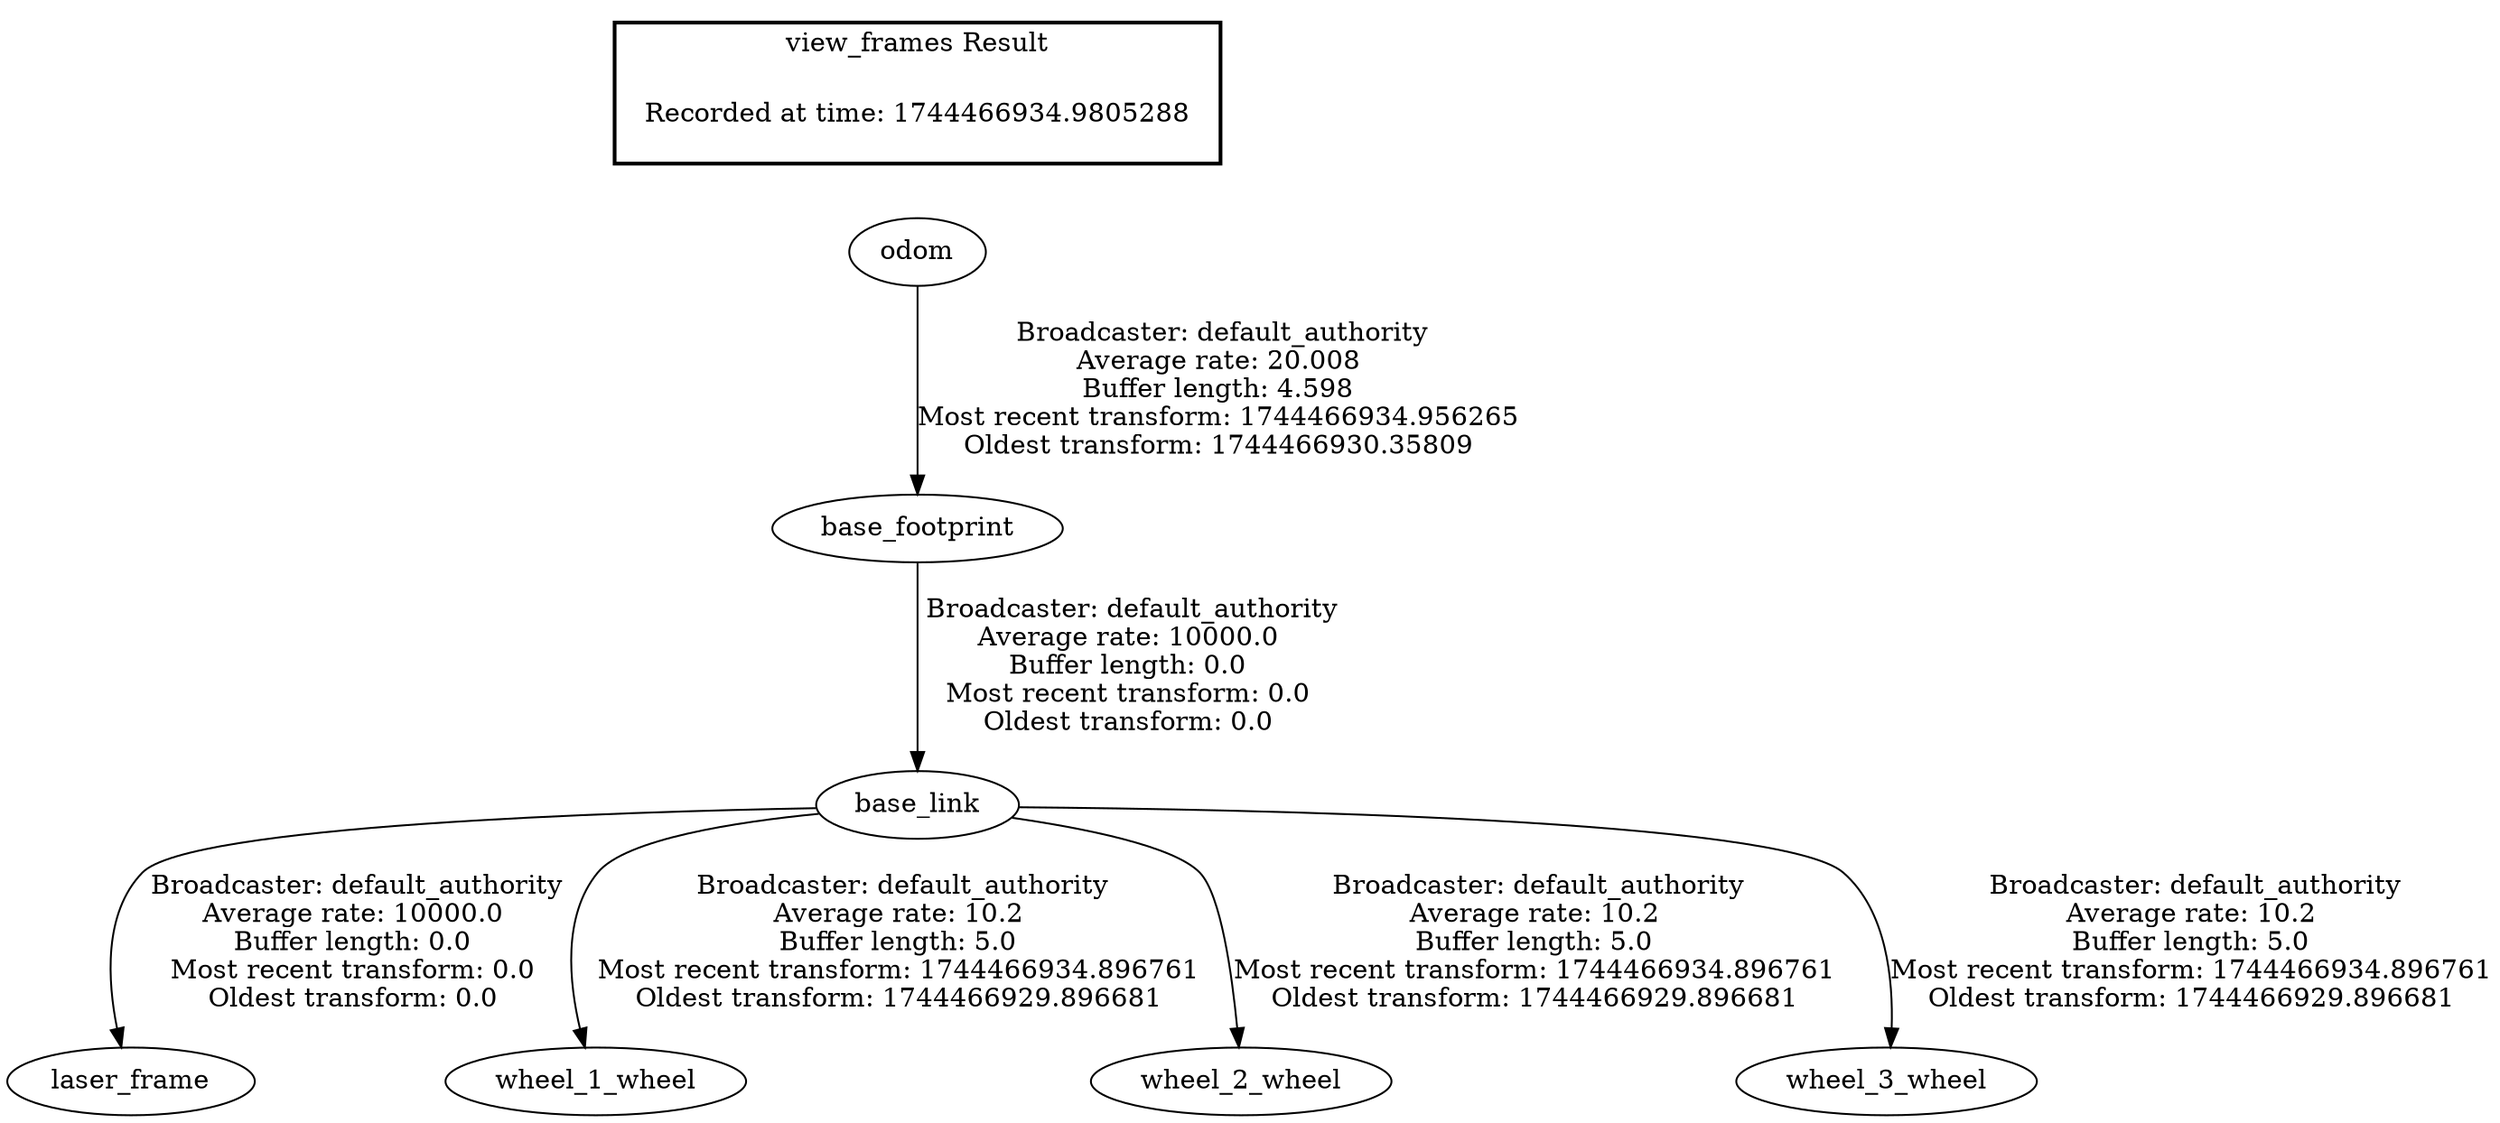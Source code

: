 digraph G {
"base_footprint" -> "base_link"[label=" Broadcaster: default_authority\nAverage rate: 10000.0\nBuffer length: 0.0\nMost recent transform: 0.0\nOldest transform: 0.0\n"];
"odom" -> "base_footprint"[label=" Broadcaster: default_authority\nAverage rate: 20.008\nBuffer length: 4.598\nMost recent transform: 1744466934.956265\nOldest transform: 1744466930.35809\n"];
"base_link" -> "laser_frame"[label=" Broadcaster: default_authority\nAverage rate: 10000.0\nBuffer length: 0.0\nMost recent transform: 0.0\nOldest transform: 0.0\n"];
"base_link" -> "wheel_1_wheel"[label=" Broadcaster: default_authority\nAverage rate: 10.2\nBuffer length: 5.0\nMost recent transform: 1744466934.896761\nOldest transform: 1744466929.896681\n"];
"base_link" -> "wheel_2_wheel"[label=" Broadcaster: default_authority\nAverage rate: 10.2\nBuffer length: 5.0\nMost recent transform: 1744466934.896761\nOldest transform: 1744466929.896681\n"];
"base_link" -> "wheel_3_wheel"[label=" Broadcaster: default_authority\nAverage rate: 10.2\nBuffer length: 5.0\nMost recent transform: 1744466934.896761\nOldest transform: 1744466929.896681\n"];
edge [style=invis];
 subgraph cluster_legend { style=bold; color=black; label ="view_frames Result";
"Recorded at time: 1744466934.9805288"[ shape=plaintext ] ;
}->"odom";
}
